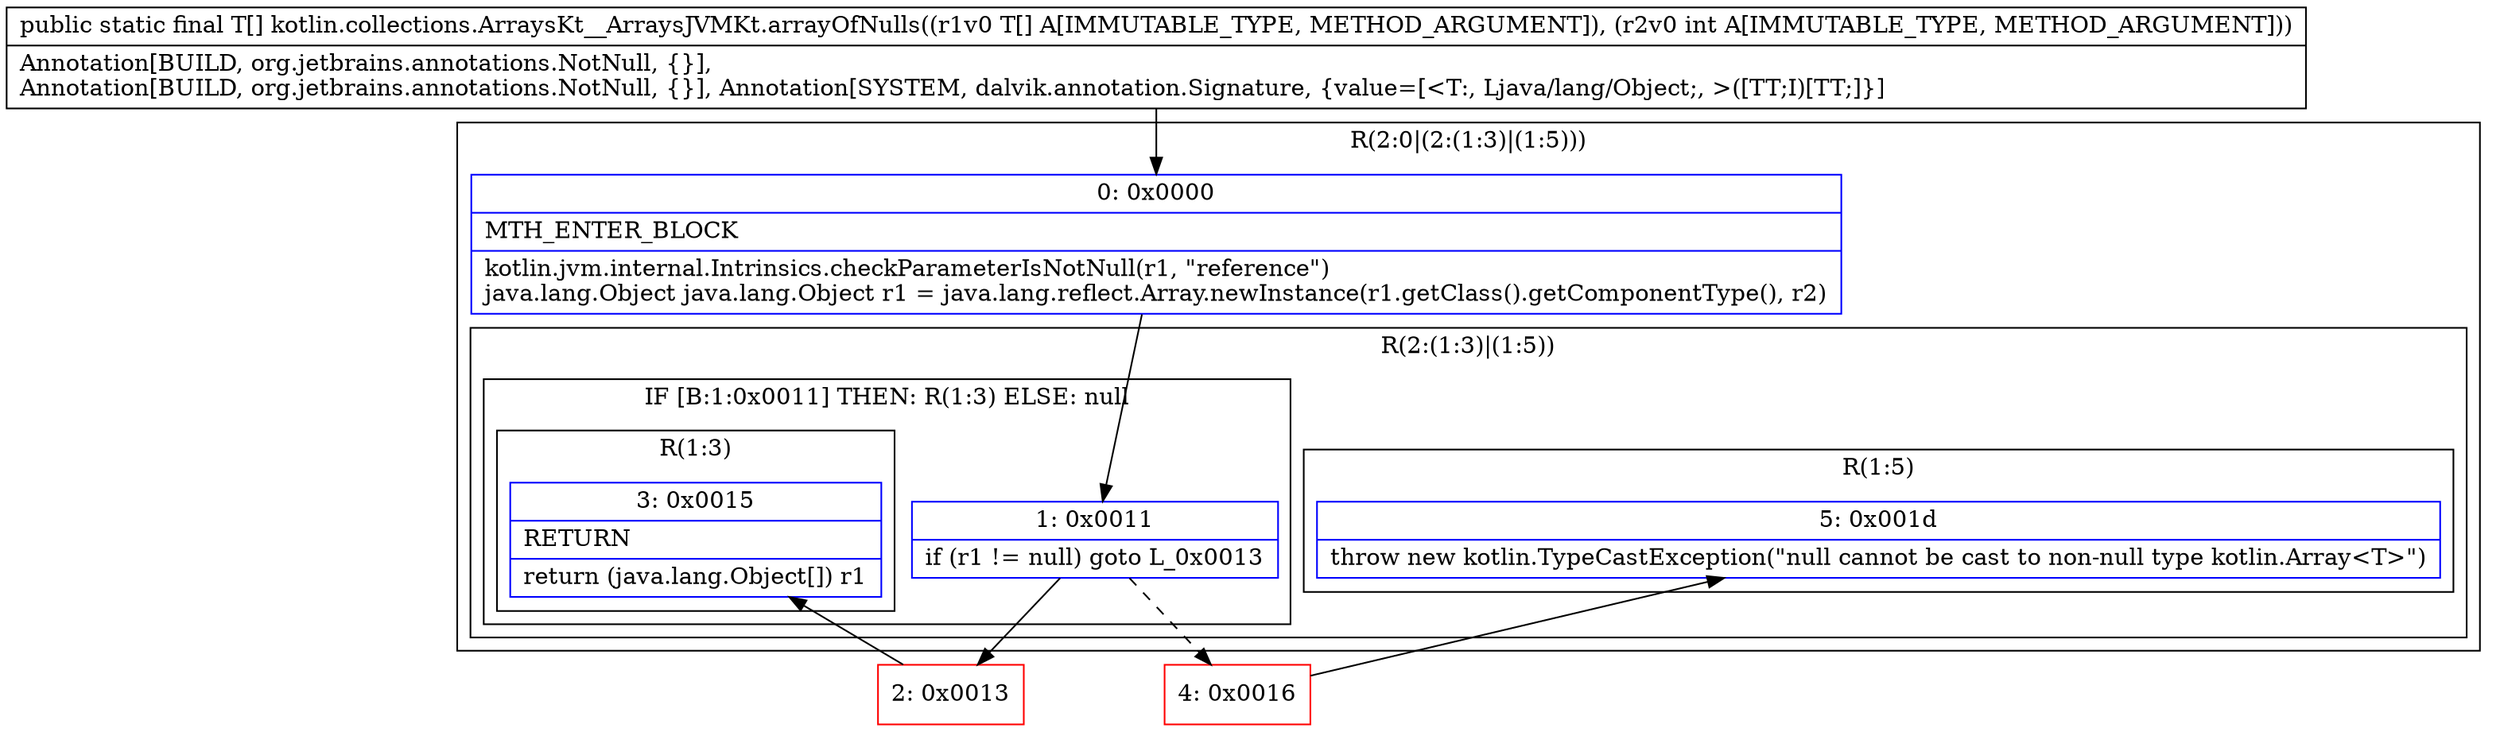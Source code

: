 digraph "CFG forkotlin.collections.ArraysKt__ArraysJVMKt.arrayOfNulls([Ljava\/lang\/Object;I)[Ljava\/lang\/Object;" {
subgraph cluster_Region_1827648263 {
label = "R(2:0|(2:(1:3)|(1:5)))";
node [shape=record,color=blue];
Node_0 [shape=record,label="{0\:\ 0x0000|MTH_ENTER_BLOCK\l|kotlin.jvm.internal.Intrinsics.checkParameterIsNotNull(r1, \"reference\")\ljava.lang.Object java.lang.Object r1 = java.lang.reflect.Array.newInstance(r1.getClass().getComponentType(), r2)\l}"];
subgraph cluster_Region_253263402 {
label = "R(2:(1:3)|(1:5))";
node [shape=record,color=blue];
subgraph cluster_IfRegion_1064386846 {
label = "IF [B:1:0x0011] THEN: R(1:3) ELSE: null";
node [shape=record,color=blue];
Node_1 [shape=record,label="{1\:\ 0x0011|if (r1 != null) goto L_0x0013\l}"];
subgraph cluster_Region_363685210 {
label = "R(1:3)";
node [shape=record,color=blue];
Node_3 [shape=record,label="{3\:\ 0x0015|RETURN\l|return (java.lang.Object[]) r1\l}"];
}
}
subgraph cluster_Region_330681500 {
label = "R(1:5)";
node [shape=record,color=blue];
Node_5 [shape=record,label="{5\:\ 0x001d|throw new kotlin.TypeCastException(\"null cannot be cast to non\-null type kotlin.Array\<T\>\")\l}"];
}
}
}
Node_2 [shape=record,color=red,label="{2\:\ 0x0013}"];
Node_4 [shape=record,color=red,label="{4\:\ 0x0016}"];
MethodNode[shape=record,label="{public static final T[] kotlin.collections.ArraysKt__ArraysJVMKt.arrayOfNulls((r1v0 T[] A[IMMUTABLE_TYPE, METHOD_ARGUMENT]), (r2v0 int A[IMMUTABLE_TYPE, METHOD_ARGUMENT]))  | Annotation[BUILD, org.jetbrains.annotations.NotNull, \{\}], \lAnnotation[BUILD, org.jetbrains.annotations.NotNull, \{\}], Annotation[SYSTEM, dalvik.annotation.Signature, \{value=[\<T:, Ljava\/lang\/Object;, \>([TT;I)[TT;]\}]\l}"];
MethodNode -> Node_0;
Node_0 -> Node_1;
Node_1 -> Node_2;
Node_1 -> Node_4[style=dashed];
Node_2 -> Node_3;
Node_4 -> Node_5;
}


